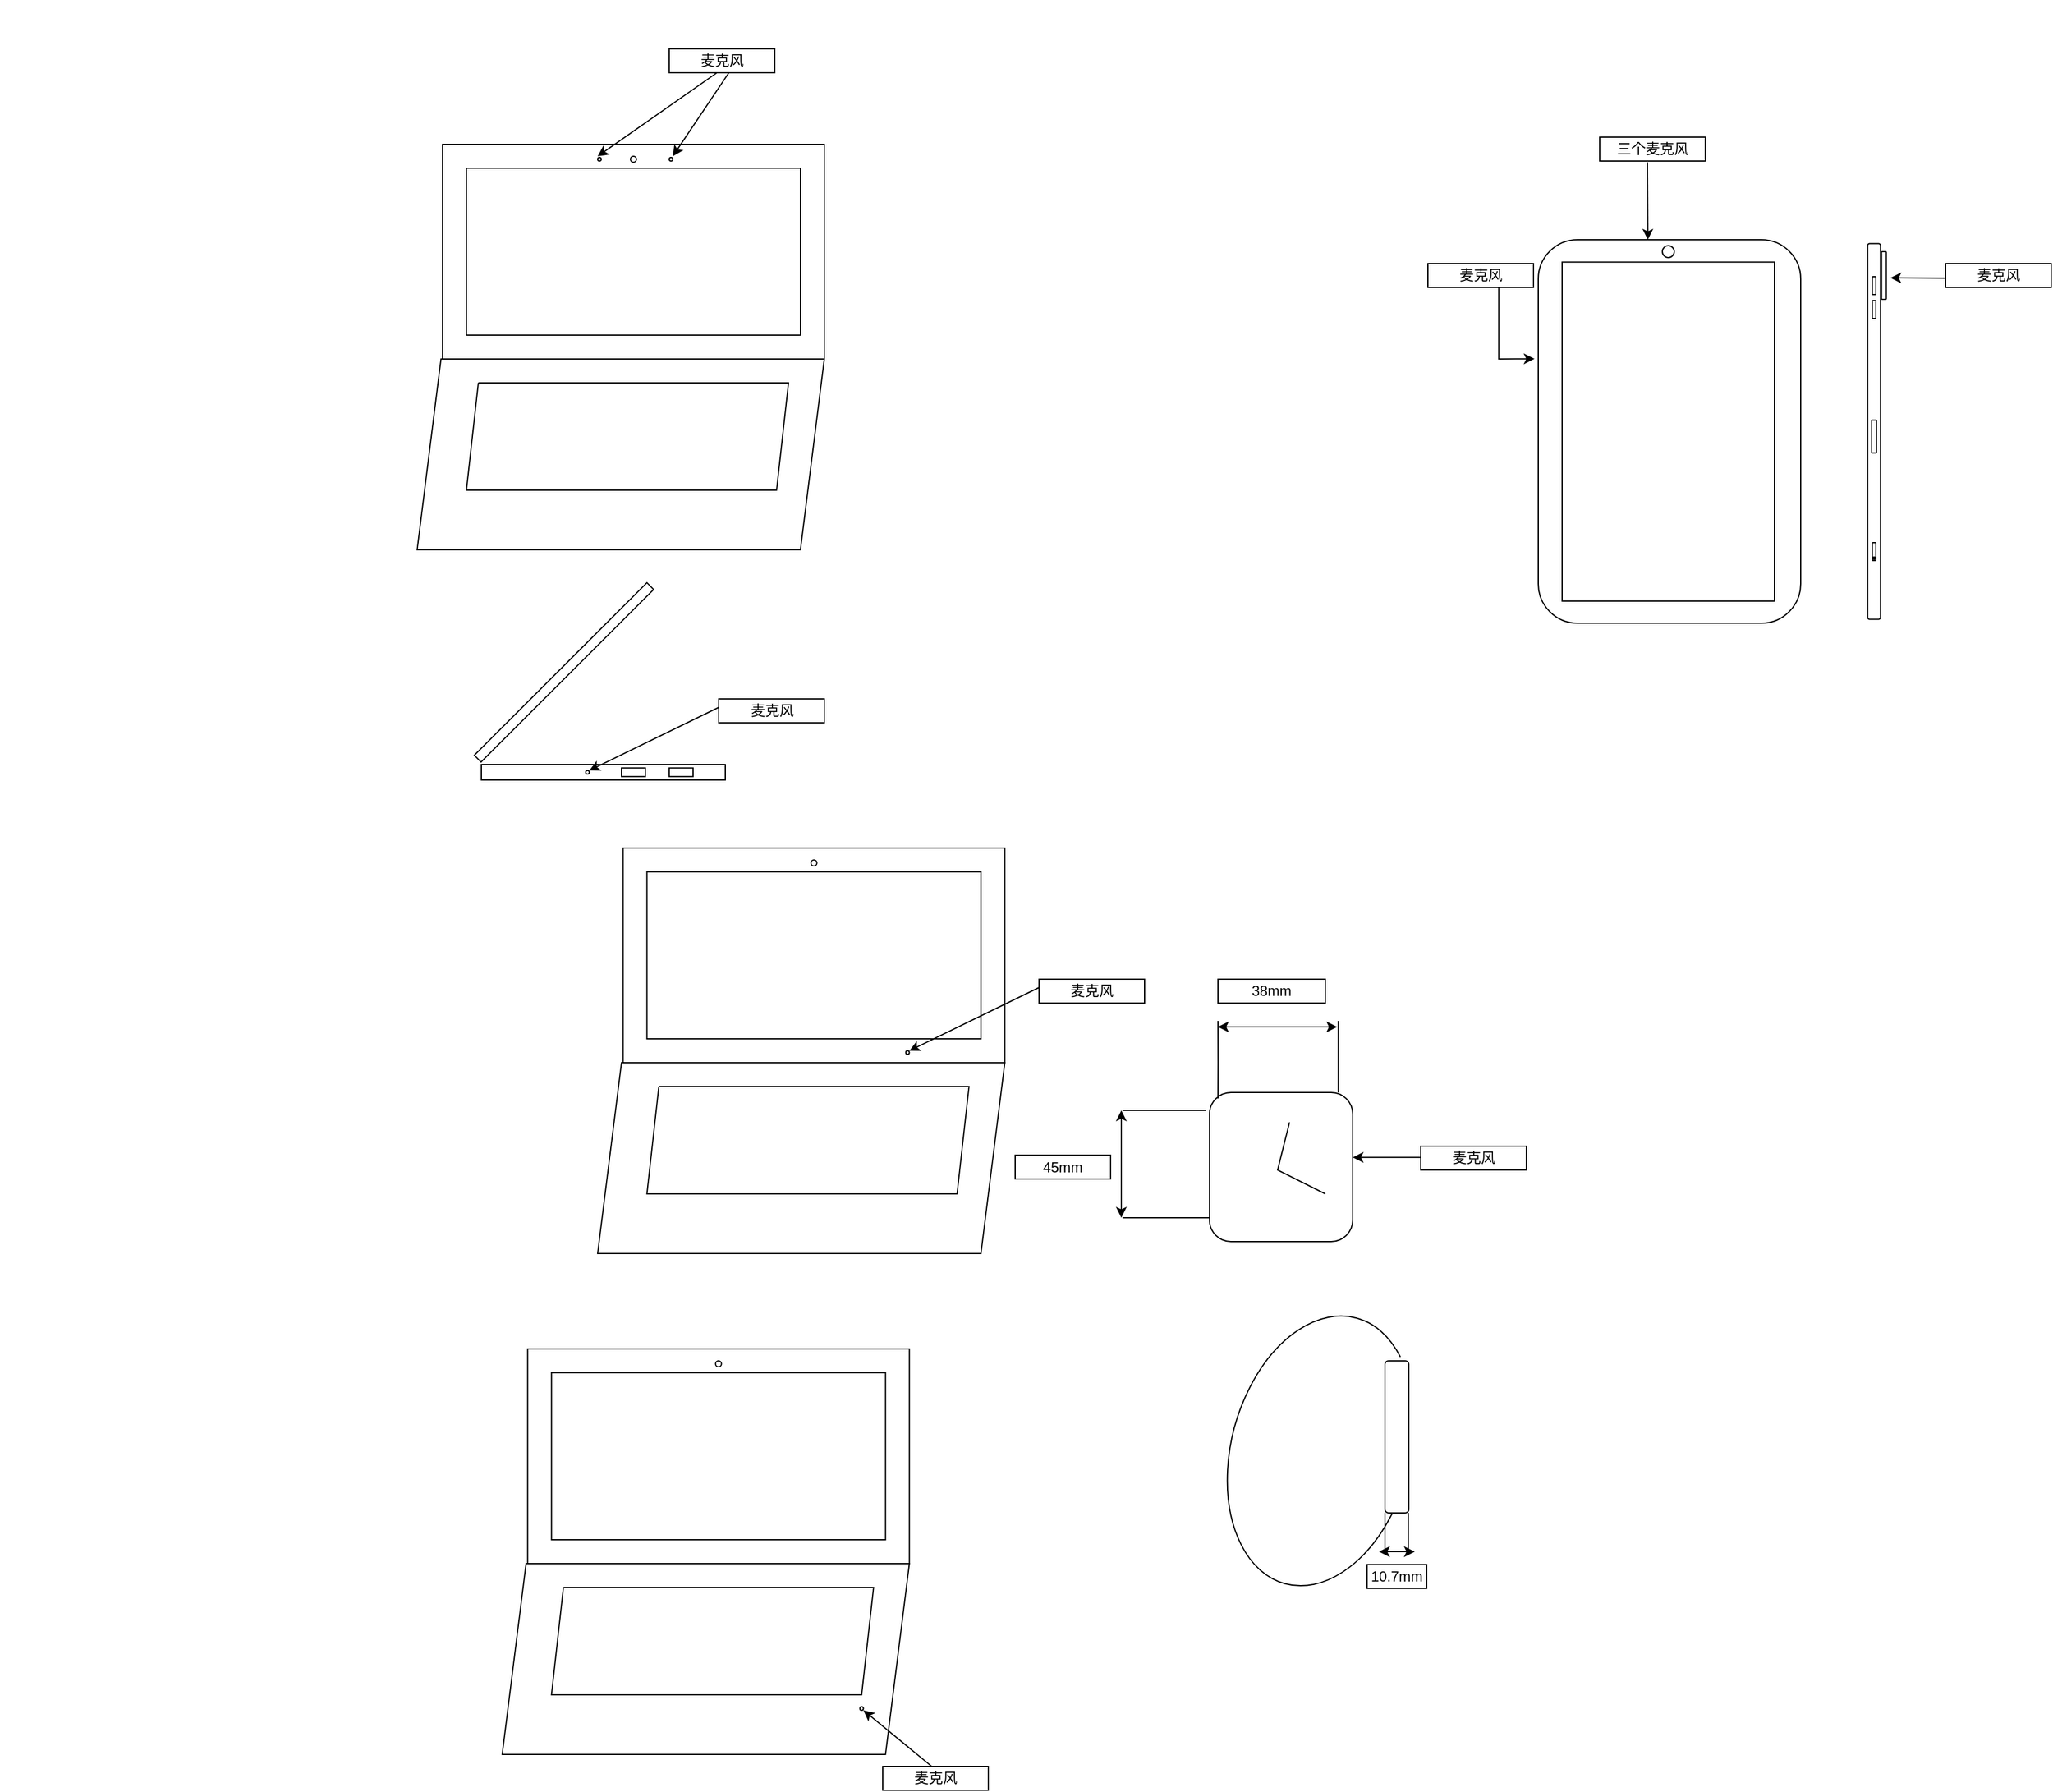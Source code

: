 <mxfile version="21.8.2" type="github">
  <diagram name="第 1 页" id="vi5O4z4F0Ay6VvC3fiWP">
    <mxGraphModel dx="989" dy="527" grid="1" gridSize="10" guides="1" tooltips="1" connect="1" arrows="1" fold="1" page="1" pageScale="1" pageWidth="827" pageHeight="1169" math="0" shadow="0">
      <root>
        <mxCell id="0" />
        <mxCell id="1" parent="0" />
        <mxCell id="HQJH7odR56O9DyhHU2Db-8" value="" style="rounded=0;whiteSpace=wrap;html=1;strokeWidth=1;" parent="1" vertex="1">
          <mxGeometry x="370" y="120" width="320" height="180" as="geometry" />
        </mxCell>
        <mxCell id="HQJH7odR56O9DyhHU2Db-9" value="" style="rounded=0;whiteSpace=wrap;html=1;strokeWidth=1;" parent="1" vertex="1">
          <mxGeometry x="390" y="140" width="280" height="140" as="geometry" />
        </mxCell>
        <mxCell id="HQJH7odR56O9DyhHU2Db-14" value="" style="ellipse;whiteSpace=wrap;html=1;aspect=fixed;" parent="1" vertex="1">
          <mxGeometry x="527.5" y="130" width="5" height="5" as="geometry" />
        </mxCell>
        <mxCell id="HQJH7odR56O9DyhHU2Db-18" value="" style="shape=parallelogram;perimeter=parallelogramPerimeter;whiteSpace=wrap;html=1;fixedSize=1;rotation=0;" parent="1" vertex="1">
          <mxGeometry x="348.69" y="300" width="341.31" height="160" as="geometry" />
        </mxCell>
        <mxCell id="HQJH7odR56O9DyhHU2Db-23" value="" style="endArrow=none;html=1;rounded=0;" parent="1" edge="1">
          <mxGeometry width="50" height="50" relative="1" as="geometry">
            <mxPoint x="400" y="320" as="sourcePoint" />
            <mxPoint x="400" y="320" as="targetPoint" />
            <Array as="points">
              <mxPoint x="390" y="410" />
              <mxPoint x="650" y="410" />
              <mxPoint x="660" y="320" />
            </Array>
          </mxGeometry>
        </mxCell>
        <mxCell id="HQJH7odR56O9DyhHU2Db-27" value="" style="endArrow=classic;html=1;rounded=0;" parent="1" edge="1">
          <mxGeometry width="50" height="50" relative="1" as="geometry">
            <mxPoint x="610" y="60" as="sourcePoint" />
            <mxPoint x="563" y="130" as="targetPoint" />
            <Array as="points" />
          </mxGeometry>
        </mxCell>
        <mxCell id="HQJH7odR56O9DyhHU2Db-28" value="" style="ellipse;whiteSpace=wrap;html=1;aspect=fixed;" parent="1" vertex="1">
          <mxGeometry height="10" as="geometry" />
        </mxCell>
        <mxCell id="HQJH7odR56O9DyhHU2Db-32" value="" style="ellipse;whiteSpace=wrap;html=1;aspect=fixed;" parent="1" vertex="1">
          <mxGeometry x="560" y="131" width="3" height="3" as="geometry" />
        </mxCell>
        <mxCell id="HQJH7odR56O9DyhHU2Db-33" value="" style="ellipse;whiteSpace=wrap;html=1;aspect=fixed;" parent="1" vertex="1">
          <mxGeometry x="500" y="131" width="3" height="3" as="geometry" />
        </mxCell>
        <mxCell id="HQJH7odR56O9DyhHU2Db-36" value="" style="endArrow=classic;html=1;rounded=0;" parent="1" edge="1">
          <mxGeometry width="50" height="50" relative="1" as="geometry">
            <mxPoint x="600" y="60" as="sourcePoint" />
            <mxPoint x="500" y="130" as="targetPoint" />
            <Array as="points" />
          </mxGeometry>
        </mxCell>
        <mxCell id="HQJH7odR56O9DyhHU2Db-37" value="麦克风" style="rounded=0;whiteSpace=wrap;html=1;" parent="1" vertex="1">
          <mxGeometry x="560" y="40" width="88.5" height="20" as="geometry" />
        </mxCell>
        <mxCell id="HQJH7odR56O9DyhHU2Db-58" value="" style="rounded=0;whiteSpace=wrap;html=1;strokeWidth=1;" parent="1" vertex="1">
          <mxGeometry x="441.31" y="1130" width="320" height="180" as="geometry" />
        </mxCell>
        <mxCell id="HQJH7odR56O9DyhHU2Db-59" value="" style="rounded=0;whiteSpace=wrap;html=1;strokeWidth=1;" parent="1" vertex="1">
          <mxGeometry x="461.31" y="1150" width="280" height="140" as="geometry" />
        </mxCell>
        <mxCell id="HQJH7odR56O9DyhHU2Db-60" value="" style="ellipse;whiteSpace=wrap;html=1;aspect=fixed;" parent="1" vertex="1">
          <mxGeometry x="598.81" y="1140" width="5" height="5" as="geometry" />
        </mxCell>
        <mxCell id="HQJH7odR56O9DyhHU2Db-61" value="" style="shape=parallelogram;perimeter=parallelogramPerimeter;whiteSpace=wrap;html=1;fixedSize=1;rotation=0;" parent="1" vertex="1">
          <mxGeometry x="420" y="1310" width="341.31" height="160" as="geometry" />
        </mxCell>
        <mxCell id="HQJH7odR56O9DyhHU2Db-62" value="" style="endArrow=none;html=1;rounded=0;" parent="1" edge="1">
          <mxGeometry width="50" height="50" relative="1" as="geometry">
            <mxPoint x="471.31" y="1330" as="sourcePoint" />
            <mxPoint x="471.31" y="1330" as="targetPoint" />
            <Array as="points">
              <mxPoint x="461.31" y="1420" />
              <mxPoint x="721.31" y="1420" />
              <mxPoint x="731.31" y="1330" />
            </Array>
          </mxGeometry>
        </mxCell>
        <mxCell id="HQJH7odR56O9DyhHU2Db-66" value="" style="endArrow=classic;html=1;rounded=0;" parent="1" edge="1">
          <mxGeometry width="50" height="50" relative="1" as="geometry">
            <mxPoint x="780" y="1480" as="sourcePoint" />
            <mxPoint x="722.81" y="1433" as="targetPoint" />
            <Array as="points" />
          </mxGeometry>
        </mxCell>
        <mxCell id="HQJH7odR56O9DyhHU2Db-67" value="麦克风" style="rounded=0;whiteSpace=wrap;html=1;" parent="1" vertex="1">
          <mxGeometry x="739" y="1480" width="88.5" height="20" as="geometry" />
        </mxCell>
        <mxCell id="HQJH7odR56O9DyhHU2Db-68" value="" style="ellipse;whiteSpace=wrap;html=1;aspect=fixed;" parent="1" vertex="1">
          <mxGeometry x="719.81" y="1430" width="3" height="3" as="geometry" />
        </mxCell>
        <mxCell id="HQJH7odR56O9DyhHU2Db-77" value="" style="rounded=0;whiteSpace=wrap;html=1;strokeWidth=1;" parent="1" vertex="1">
          <mxGeometry x="521.31" y="710" width="320" height="180" as="geometry" />
        </mxCell>
        <mxCell id="HQJH7odR56O9DyhHU2Db-78" value="" style="rounded=0;whiteSpace=wrap;html=1;strokeWidth=1;" parent="1" vertex="1">
          <mxGeometry x="541.31" y="730" width="280" height="140" as="geometry" />
        </mxCell>
        <mxCell id="HQJH7odR56O9DyhHU2Db-79" value="" style="ellipse;whiteSpace=wrap;html=1;aspect=fixed;" parent="1" vertex="1">
          <mxGeometry x="678.81" y="720" width="5" height="5" as="geometry" />
        </mxCell>
        <mxCell id="HQJH7odR56O9DyhHU2Db-80" value="" style="shape=parallelogram;perimeter=parallelogramPerimeter;whiteSpace=wrap;html=1;fixedSize=1;rotation=0;" parent="1" vertex="1">
          <mxGeometry x="500" y="890" width="341.31" height="160" as="geometry" />
        </mxCell>
        <mxCell id="HQJH7odR56O9DyhHU2Db-81" value="" style="endArrow=none;html=1;rounded=0;" parent="1" edge="1">
          <mxGeometry width="50" height="50" relative="1" as="geometry">
            <mxPoint x="551.31" y="910" as="sourcePoint" />
            <mxPoint x="551.31" y="910" as="targetPoint" />
            <Array as="points">
              <mxPoint x="541.31" y="1000" />
              <mxPoint x="801.31" y="1000" />
              <mxPoint x="811.31" y="910" />
            </Array>
          </mxGeometry>
        </mxCell>
        <mxCell id="HQJH7odR56O9DyhHU2Db-82" value="" style="endArrow=classic;html=1;rounded=0;" parent="1" edge="1">
          <mxGeometry width="50" height="50" relative="1" as="geometry">
            <mxPoint x="870" y="827" as="sourcePoint" />
            <mxPoint x="761.31" y="880" as="targetPoint" />
            <Array as="points" />
          </mxGeometry>
        </mxCell>
        <mxCell id="HQJH7odR56O9DyhHU2Db-83" value="麦克风" style="rounded=0;whiteSpace=wrap;html=1;" parent="1" vertex="1">
          <mxGeometry x="870" y="820" width="88.5" height="20" as="geometry" />
        </mxCell>
        <mxCell id="HQJH7odR56O9DyhHU2Db-84" value="" style="ellipse;whiteSpace=wrap;html=1;aspect=fixed;" parent="1" vertex="1">
          <mxGeometry x="758.31" y="880" width="3" height="3" as="geometry" />
        </mxCell>
        <mxCell id="HQJH7odR56O9DyhHU2Db-90" value="" style="rounded=0;whiteSpace=wrap;html=1;rotation=-45;" parent="1" vertex="1">
          <mxGeometry x="369.48" y="558.75" width="204.62" height="7.98" as="geometry" />
        </mxCell>
        <mxCell id="HQJH7odR56O9DyhHU2Db-91" value="" style="rounded=0;whiteSpace=wrap;html=1;" parent="1" vertex="1">
          <mxGeometry x="402.5" y="640" width="204.5" height="13" as="geometry" />
        </mxCell>
        <mxCell id="HQJH7odR56O9DyhHU2Db-92" value="" style="ellipse;whiteSpace=wrap;html=1;aspect=fixed;" parent="1" vertex="1">
          <mxGeometry x="490" y="645" width="3" height="3" as="geometry" />
        </mxCell>
        <mxCell id="HQJH7odR56O9DyhHU2Db-93" value="" style="rounded=0;whiteSpace=wrap;html=1;" parent="1" vertex="1">
          <mxGeometry x="520" y="642.87" width="20" height="7.26" as="geometry" />
        </mxCell>
        <mxCell id="HQJH7odR56O9DyhHU2Db-98" value="" style="rounded=0;whiteSpace=wrap;html=1;" parent="1" vertex="1">
          <mxGeometry x="560" y="642.87" width="20" height="7.26" as="geometry" />
        </mxCell>
        <mxCell id="HQJH7odR56O9DyhHU2Db-100" value="" style="endArrow=classic;html=1;rounded=0;" parent="1" edge="1">
          <mxGeometry width="50" height="50" relative="1" as="geometry">
            <mxPoint x="601.69" y="592" as="sourcePoint" />
            <mxPoint x="493.0" y="645" as="targetPoint" />
            <Array as="points" />
          </mxGeometry>
        </mxCell>
        <mxCell id="HQJH7odR56O9DyhHU2Db-101" value="麦克风" style="rounded=0;whiteSpace=wrap;html=1;" parent="1" vertex="1">
          <mxGeometry x="601.5" y="585" width="88.5" height="20" as="geometry" />
        </mxCell>
        <mxCell id="HQJH7odR56O9DyhHU2Db-107" value="" style="endArrow=classic;html=1;rounded=0;entryX=-0.005;entryY=0.343;entryDx=0;entryDy=0;entryPerimeter=0;" parent="1" edge="1">
          <mxGeometry width="50" height="50" relative="1" as="geometry">
            <mxPoint x="1255.38" y="240" as="sourcePoint" />
            <mxPoint x="1285.412" y="299.842" as="targetPoint" />
            <Array as="points">
              <mxPoint x="1255.38" y="300" />
            </Array>
          </mxGeometry>
        </mxCell>
        <mxCell id="HQJH7odR56O9DyhHU2Db-109" value="麦克风" style="rounded=0;whiteSpace=wrap;html=1;" parent="1" vertex="1">
          <mxGeometry x="1630" y="220" width="88.5" height="20" as="geometry" />
        </mxCell>
        <mxCell id="HQJH7odR56O9DyhHU2Db-110" value="三个麦克风" style="rounded=0;whiteSpace=wrap;html=1;" parent="1" vertex="1">
          <mxGeometry x="1340" y="114" width="88.5" height="20" as="geometry" />
        </mxCell>
        <mxCell id="HQJH7odR56O9DyhHU2Db-113" value="" style="endArrow=classic;html=1;rounded=0;exitX=-0.007;exitY=0.612;exitDx=0;exitDy=0;exitPerimeter=0;" parent="1" edge="1" source="HQJH7odR56O9DyhHU2Db-109">
          <mxGeometry width="50" height="50" relative="1" as="geometry">
            <mxPoint x="1633.75" y="232" as="sourcePoint" />
            <mxPoint x="1583.75" y="232" as="targetPoint" />
          </mxGeometry>
        </mxCell>
        <mxCell id="HQJH7odR56O9DyhHU2Db-114" value="麦克风" style="rounded=0;whiteSpace=wrap;html=1;" parent="1" vertex="1">
          <mxGeometry x="1196" y="220" width="88.5" height="20" as="geometry" />
        </mxCell>
        <mxCell id="HQJH7odR56O9DyhHU2Db-115" value="" style="rounded=1;whiteSpace=wrap;html=1;" parent="1" vertex="1">
          <mxGeometry x="1012.93" y="915" width="120" height="125" as="geometry" />
        </mxCell>
        <mxCell id="HQJH7odR56O9DyhHU2Db-117" value="" style="endArrow=none;html=1;rounded=0;" parent="1" edge="1">
          <mxGeometry width="50" height="50" relative="1" as="geometry">
            <mxPoint x="1110" y="1000" as="sourcePoint" />
            <mxPoint x="1080" y="940" as="targetPoint" />
            <Array as="points">
              <mxPoint x="1070" y="980" />
            </Array>
          </mxGeometry>
        </mxCell>
        <mxCell id="HQJH7odR56O9DyhHU2Db-119" value="" style="endArrow=classic;html=1;rounded=0;" parent="1" edge="1">
          <mxGeometry width="50" height="50" relative="1" as="geometry">
            <mxPoint x="1192.93" y="969.41" as="sourcePoint" />
            <mxPoint x="1132.93" y="969.41" as="targetPoint" />
          </mxGeometry>
        </mxCell>
        <mxCell id="HQJH7odR56O9DyhHU2Db-120" value="麦克风" style="rounded=0;whiteSpace=wrap;html=1;" parent="1" vertex="1">
          <mxGeometry x="1190" y="960" width="88.5" height="20" as="geometry" />
        </mxCell>
        <mxCell id="HQJH7odR56O9DyhHU2Db-125" value="" style="endArrow=none;html=1;rounded=0;" parent="1" edge="1">
          <mxGeometry width="50" height="50" relative="1" as="geometry">
            <mxPoint x="1120.88" y="915" as="sourcePoint" />
            <mxPoint x="1120.88" y="855" as="targetPoint" />
          </mxGeometry>
        </mxCell>
        <mxCell id="HQJH7odR56O9DyhHU2Db-126" value="" style="endArrow=none;html=1;rounded=0;exitX=0.059;exitY=0.04;exitDx=0;exitDy=0;exitPerimeter=0;" parent="1" source="HQJH7odR56O9DyhHU2Db-115" edge="1">
          <mxGeometry width="50" height="50" relative="1" as="geometry">
            <mxPoint x="1020.0" y="915" as="sourcePoint" />
            <mxPoint x="1020.0" y="855" as="targetPoint" />
            <Array as="points">
              <mxPoint x="1020.12" y="890" />
            </Array>
          </mxGeometry>
        </mxCell>
        <mxCell id="HQJH7odR56O9DyhHU2Db-128" value="38mm" style="rounded=0;whiteSpace=wrap;html=1;" parent="1" vertex="1">
          <mxGeometry x="1020.0" y="820" width="90" height="20" as="geometry" />
        </mxCell>
        <mxCell id="HQJH7odR56O9DyhHU2Db-129" value="" style="endArrow=classic;startArrow=classic;html=1;rounded=0;" parent="1" edge="1">
          <mxGeometry width="50" height="50" relative="1" as="geometry">
            <mxPoint x="1020" y="860" as="sourcePoint" />
            <mxPoint x="1120" y="860" as="targetPoint" />
          </mxGeometry>
        </mxCell>
        <mxCell id="HQJH7odR56O9DyhHU2Db-130" value="" style="endArrow=none;html=1;rounded=0;" parent="1" edge="1">
          <mxGeometry width="50" height="50" relative="1" as="geometry">
            <mxPoint x="940" y="930" as="sourcePoint" />
            <mxPoint x="1010" y="930" as="targetPoint" />
          </mxGeometry>
        </mxCell>
        <mxCell id="HQJH7odR56O9DyhHU2Db-131" value="" style="endArrow=none;html=1;rounded=0;" parent="1" edge="1">
          <mxGeometry width="50" height="50" relative="1" as="geometry">
            <mxPoint x="940" y="1020" as="sourcePoint" />
            <mxPoint x="1012.93" y="1020" as="targetPoint" />
          </mxGeometry>
        </mxCell>
        <mxCell id="HQJH7odR56O9DyhHU2Db-132" value="" style="endArrow=classic;startArrow=classic;html=1;rounded=0;" parent="1" edge="1">
          <mxGeometry width="50" height="50" relative="1" as="geometry">
            <mxPoint x="939" y="1020" as="sourcePoint" />
            <mxPoint x="939" y="930" as="targetPoint" />
          </mxGeometry>
        </mxCell>
        <mxCell id="HQJH7odR56O9DyhHU2Db-133" value="45mm" style="rounded=0;whiteSpace=wrap;html=1;" parent="1" vertex="1">
          <mxGeometry x="850" y="967.5" width="80" height="20" as="geometry" />
        </mxCell>
        <mxCell id="HQJH7odR56O9DyhHU2Db-134" value="" style="rounded=1;whiteSpace=wrap;html=1;" parent="1" vertex="1">
          <mxGeometry x="1160" y="1140" width="20" height="127.5" as="geometry" />
        </mxCell>
        <mxCell id="HQJH7odR56O9DyhHU2Db-135" value="" style="verticalLabelPosition=bottom;verticalAlign=top;html=1;shape=mxgraph.basic.arc;startAngle=0.3;endAngle=0.1;rotation=15;" parent="1" vertex="1">
          <mxGeometry x="1031.21" y="1100.16" width="150" height="230.63" as="geometry" />
        </mxCell>
        <mxCell id="HQJH7odR56O9DyhHU2Db-136" value="" style="endArrow=none;html=1;rounded=0;" parent="1" edge="1">
          <mxGeometry width="50" height="50" relative="1" as="geometry">
            <mxPoint x="1160" y="1300" as="sourcePoint" />
            <mxPoint x="1160" y="1267.5" as="targetPoint" />
          </mxGeometry>
        </mxCell>
        <mxCell id="HQJH7odR56O9DyhHU2Db-138" value="" style="endArrow=none;html=1;rounded=0;" parent="1" edge="1">
          <mxGeometry width="50" height="50" relative="1" as="geometry">
            <mxPoint x="1179.6" y="1300" as="sourcePoint" />
            <mxPoint x="1179.6" y="1267.5" as="targetPoint" />
          </mxGeometry>
        </mxCell>
        <mxCell id="HQJH7odR56O9DyhHU2Db-139" value="" style="endArrow=classic;startArrow=classic;html=1;rounded=0;" parent="1" edge="1">
          <mxGeometry width="50" height="50" relative="1" as="geometry">
            <mxPoint x="1155" y="1300" as="sourcePoint" />
            <mxPoint x="1185" y="1300" as="targetPoint" />
          </mxGeometry>
        </mxCell>
        <mxCell id="HQJH7odR56O9DyhHU2Db-140" value="10.7mm" style="rounded=0;whiteSpace=wrap;html=1;" parent="1" vertex="1">
          <mxGeometry x="1145" y="1310.79" width="50" height="20" as="geometry" />
        </mxCell>
        <mxCell id="lpM_6XrUlt4nOv4jrjnX-1" value="" style="rounded=1;whiteSpace=wrap;html=1;rotation=90;" vertex="1" parent="1">
          <mxGeometry x="1237.75" y="250.75" width="321.5" height="220" as="geometry" />
        </mxCell>
        <mxCell id="lpM_6XrUlt4nOv4jrjnX-2" value="" style="rounded=0;whiteSpace=wrap;html=1;rotation=90;" vertex="1" parent="1">
          <mxGeometry x="1255.38" y="271.88" width="284.25" height="178" as="geometry" />
        </mxCell>
        <mxCell id="lpM_6XrUlt4nOv4jrjnX-3" value="" style="ellipse;whiteSpace=wrap;html=1;aspect=fixed;" vertex="1" parent="1">
          <mxGeometry x="1392.51" y="205" width="10" height="10" as="geometry" />
        </mxCell>
        <mxCell id="lpM_6XrUlt4nOv4jrjnX-4" value="" style="endArrow=classic;html=1;rounded=0;" edge="1" parent="1">
          <mxGeometry width="50" height="50" relative="1" as="geometry">
            <mxPoint x="1380" y="135" as="sourcePoint" />
            <mxPoint x="1380.38" y="200" as="targetPoint" />
          </mxGeometry>
        </mxCell>
        <mxCell id="lpM_6XrUlt4nOv4jrjnX-5" value="" style="rounded=1;whiteSpace=wrap;html=1;rotation=90;" vertex="1" parent="1">
          <mxGeometry x="1412.5" y="355.38" width="315" height="10.75" as="geometry" />
        </mxCell>
        <mxCell id="lpM_6XrUlt4nOv4jrjnX-8" value="" style="rounded=1;whiteSpace=wrap;html=1;rotation=90;" vertex="1" parent="1">
          <mxGeometry x="1558.25" y="228" width="40" height="4" as="geometry" />
        </mxCell>
        <mxCell id="lpM_6XrUlt4nOv4jrjnX-12" value="" style="rounded=1;whiteSpace=wrap;html=1;rotation=90;" vertex="1" parent="1">
          <mxGeometry x="1562.5" y="237" width="15" height="3" as="geometry" />
        </mxCell>
        <mxCell id="lpM_6XrUlt4nOv4jrjnX-14" value="" style="rounded=1;whiteSpace=wrap;html=1;rotation=90;" vertex="1" parent="1">
          <mxGeometry x="1562.5" y="257" width="15" height="3" as="geometry" />
        </mxCell>
        <mxCell id="lpM_6XrUlt4nOv4jrjnX-15" value="" style="rounded=1;whiteSpace=wrap;html=1;rotation=90;" vertex="1" parent="1">
          <mxGeometry x="1556.25" y="363" width="27.5" height="4" as="geometry" />
        </mxCell>
        <mxCell id="lpM_6XrUlt4nOv4jrjnX-16" value="" style="rounded=1;whiteSpace=wrap;html=1;rotation=90;" vertex="1" parent="1">
          <mxGeometry x="1562.5" y="460" width="15" height="3" as="geometry" />
        </mxCell>
        <mxCell id="lpM_6XrUlt4nOv4jrjnX-17" value="" style="ellipse;whiteSpace=wrap;html=1;aspect=fixed;fillColor=#000000;" vertex="1" parent="1">
          <mxGeometry x="1569" y="466" width="2" height="2" as="geometry" />
        </mxCell>
      </root>
    </mxGraphModel>
  </diagram>
</mxfile>
